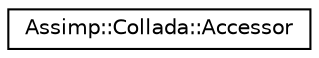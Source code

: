digraph "Graphical Class Hierarchy"
{
  edge [fontname="Helvetica",fontsize="10",labelfontname="Helvetica",labelfontsize="10"];
  node [fontname="Helvetica",fontsize="10",shape=record];
  rankdir="LR";
  Node1 [label="Assimp::Collada::Accessor",height=0.2,width=0.4,color="black", fillcolor="white", style="filled",URL="$struct_assimp_1_1_collada_1_1_accessor.html"];
}
